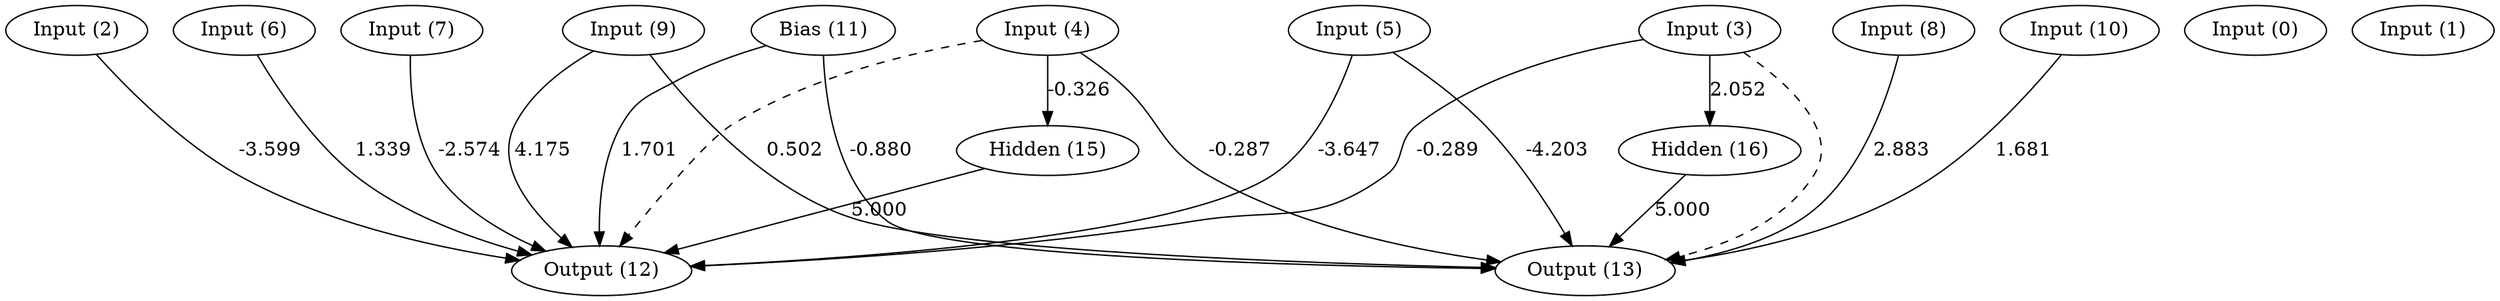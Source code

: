 digraph G {
  11 [ label="Bias (11)" ];
  0 [ label="Input (0)" ];
  1 [ label="Input (1)" ];
  2 [ label="Input (2)" ];
  3 [ label="Input (3)" ];
  4 [ label="Input (4)" ];
  5 [ label="Input (5)" ];
  6 [ label="Input (6)" ];
  7 [ label="Input (7)" ];
  8 [ label="Input (8)" ];
  9 [ label="Input (9)" ];
  10 [ label="Input (10)" ];
  12 [ label="Output (12)" ];
  13 [ label="Output (13)" ];
  15 [ label="Hidden (15)" ];
  16 [ label="Hidden (16)" ];
  { rank=same 11 0 1 2 3 4 5 6 7 8 9 10 }
  { rank=same 12 13 }
  11 -> 12 [ label="1.701" ];
  11 -> 13 [ label="-0.880" ];
  2 -> 12 [ label="-3.599" ];
  3 -> 12 [ label="-0.289" ];
  3 -> 13 [ style="dashed" ];
  4 -> 12 [ style="dashed" ];
  4 -> 13 [ label="-0.287" ];
  5 -> 12 [ label="-3.647" ];
  5 -> 13 [ label="-4.203" ];
  6 -> 12 [ label="1.339" ];
  7 -> 12 [ label="-2.574" ];
  8 -> 13 [ label="2.883" ];
  9 -> 12 [ label="4.175" ];
  9 -> 13 [ label="0.502" ];
  10 -> 13 [ label="1.681" ];
  4 -> 15 [ label="-0.326" ];
  15 -> 12 [ label="5.000" ];
  3 -> 16 [ label="2.052" ];
  16 -> 13 [ label="5.000" ];
}
